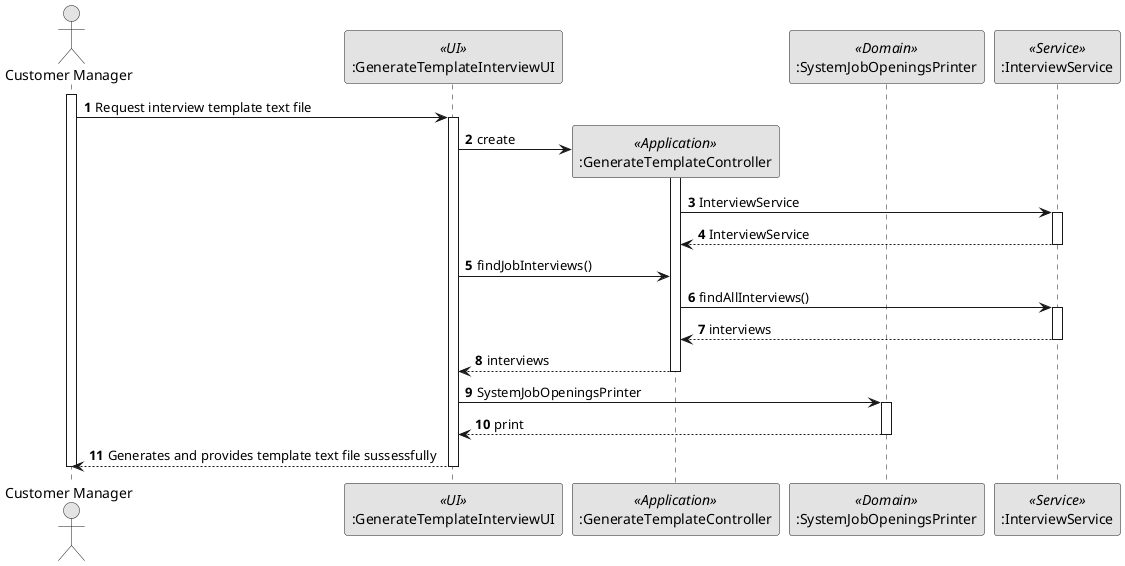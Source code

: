 @startuml
'https://plantuml.com/use-case-diagram
skinparam monochrome true
skinparam packageStyle rectangle
skinparam shadowing false
autonumber

actor "Customer Manager" as CM
participant ":GenerateTemplateInterviewUI" as UI6 <<UI>>
participant ":GenerateTemplateController" as Controller6 <<Application>>
participant ":SystemJobOpeningsPrinter" as printer <<Domain>>
participant ":InterviewService" as jobSvc <<Service>>

activate CM

CM -> UI6: Request interview template text file
activate UI6

UI6 -> Controller6**: create
activate Controller6

Controller6 -> jobSvc: InterviewService
activate jobSvc

jobSvc --> Controller6: InterviewService
deactivate jobSvc

UI6 -> Controller6:findJobInterviews()
Controller6 -> jobSvc: findAllInterviews()
activate jobSvc

jobSvc --> Controller6: interviews

deactivate jobSvc
Controller6 --> UI6: interviews
deactivate Controller6
UI6 -> printer: SystemJobOpeningsPrinter
activate printer

printer --> UI6: print

deactivate printer




UI6 --> CM: Generates and provides template text file sussessfully

deactivate UI6

deactivate CM

@enduml